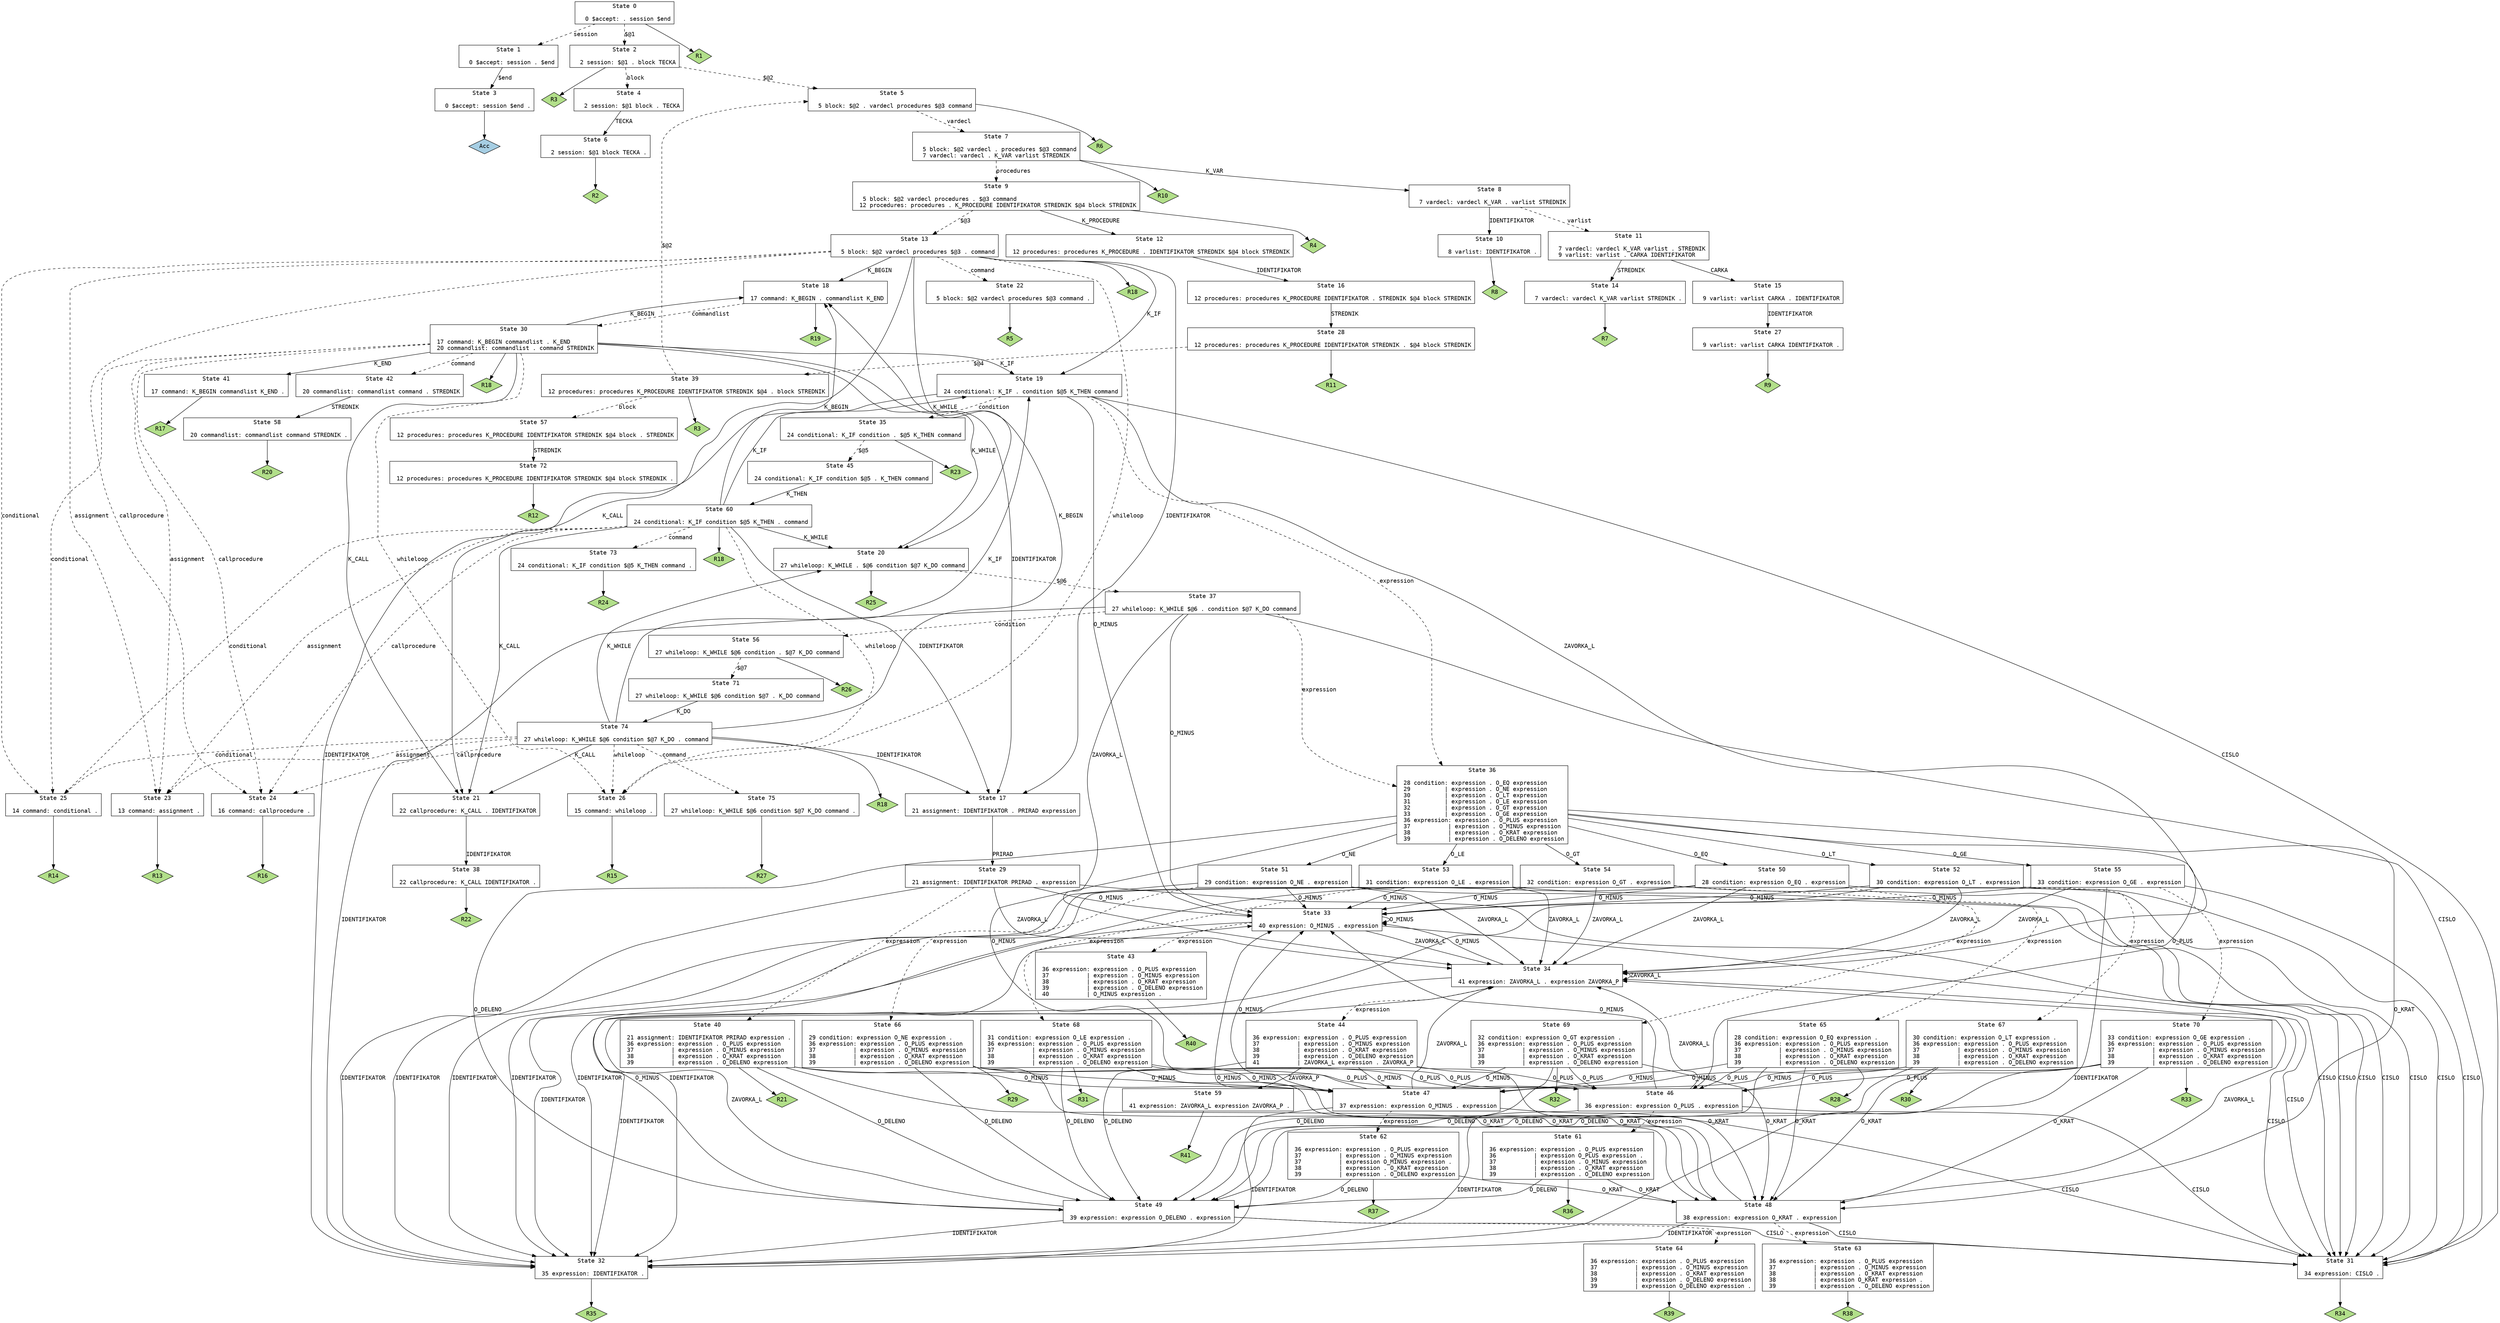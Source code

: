 // Generated by GNU Bison 3.0.4.
// Report bugs to <bug-bison@gnu.org>.
// Home page: <http://www.gnu.org/software/bison/>.

digraph "pl0_proc.y"
{
  node [fontname = courier, shape = box, colorscheme = paired6]
  edge [fontname = courier]

  0 [label="State 0\n\l  0 $accept: . session $end\l"]
  0 -> 1 [style=dashed label="session"]
  0 -> 2 [style=dashed label="$@1"]
  0 -> "0R1" [style=solid]
 "0R1" [label="R1", fillcolor=3, shape=diamond, style=filled]
  1 [label="State 1\n\l  0 $accept: session . $end\l"]
  1 -> 3 [style=solid label="$end"]
  2 [label="State 2\n\l  2 session: $@1 . block TECKA\l"]
  2 -> 4 [style=dashed label="block"]
  2 -> 5 [style=dashed label="$@2"]
  2 -> "2R3" [style=solid]
 "2R3" [label="R3", fillcolor=3, shape=diamond, style=filled]
  3 [label="State 3\n\l  0 $accept: session $end .\l"]
  3 -> "3R0" [style=solid]
 "3R0" [label="Acc", fillcolor=1, shape=diamond, style=filled]
  4 [label="State 4\n\l  2 session: $@1 block . TECKA\l"]
  4 -> 6 [style=solid label="TECKA"]
  5 [label="State 5\n\l  5 block: $@2 . vardecl procedures $@3 command\l"]
  5 -> 7 [style=dashed label="vardecl"]
  5 -> "5R6" [style=solid]
 "5R6" [label="R6", fillcolor=3, shape=diamond, style=filled]
  6 [label="State 6\n\l  2 session: $@1 block TECKA .\l"]
  6 -> "6R2" [style=solid]
 "6R2" [label="R2", fillcolor=3, shape=diamond, style=filled]
  7 [label="State 7\n\l  5 block: $@2 vardecl . procedures $@3 command\l  7 vardecl: vardecl . K_VAR varlist STREDNIK\l"]
  7 -> 8 [style=solid label="K_VAR"]
  7 -> 9 [style=dashed label="procedures"]
  7 -> "7R10" [style=solid]
 "7R10" [label="R10", fillcolor=3, shape=diamond, style=filled]
  8 [label="State 8\n\l  7 vardecl: vardecl K_VAR . varlist STREDNIK\l"]
  8 -> 10 [style=solid label="IDENTIFIKATOR"]
  8 -> 11 [style=dashed label="varlist"]
  9 [label="State 9\n\l  5 block: $@2 vardecl procedures . $@3 command\l 12 procedures: procedures . K_PROCEDURE IDENTIFIKATOR STREDNIK $@4 block STREDNIK\l"]
  9 -> 12 [style=solid label="K_PROCEDURE"]
  9 -> 13 [style=dashed label="$@3"]
  9 -> "9R4" [style=solid]
 "9R4" [label="R4", fillcolor=3, shape=diamond, style=filled]
  10 [label="State 10\n\l  8 varlist: IDENTIFIKATOR .\l"]
  10 -> "10R8" [style=solid]
 "10R8" [label="R8", fillcolor=3, shape=diamond, style=filled]
  11 [label="State 11\n\l  7 vardecl: vardecl K_VAR varlist . STREDNIK\l  9 varlist: varlist . CARKA IDENTIFIKATOR\l"]
  11 -> 14 [style=solid label="STREDNIK"]
  11 -> 15 [style=solid label="CARKA"]
  12 [label="State 12\n\l 12 procedures: procedures K_PROCEDURE . IDENTIFIKATOR STREDNIK $@4 block STREDNIK\l"]
  12 -> 16 [style=solid label="IDENTIFIKATOR"]
  13 [label="State 13\n\l  5 block: $@2 vardecl procedures $@3 . command\l"]
  13 -> 17 [style=solid label="IDENTIFIKATOR"]
  13 -> 18 [style=solid label="K_BEGIN"]
  13 -> 19 [style=solid label="K_IF"]
  13 -> 20 [style=solid label="K_WHILE"]
  13 -> 21 [style=solid label="K_CALL"]
  13 -> 22 [style=dashed label="command"]
  13 -> 23 [style=dashed label="assignment"]
  13 -> 24 [style=dashed label="callprocedure"]
  13 -> 25 [style=dashed label="conditional"]
  13 -> 26 [style=dashed label="whileloop"]
  13 -> "13R18" [style=solid]
 "13R18" [label="R18", fillcolor=3, shape=diamond, style=filled]
  14 [label="State 14\n\l  7 vardecl: vardecl K_VAR varlist STREDNIK .\l"]
  14 -> "14R7" [style=solid]
 "14R7" [label="R7", fillcolor=3, shape=diamond, style=filled]
  15 [label="State 15\n\l  9 varlist: varlist CARKA . IDENTIFIKATOR\l"]
  15 -> 27 [style=solid label="IDENTIFIKATOR"]
  16 [label="State 16\n\l 12 procedures: procedures K_PROCEDURE IDENTIFIKATOR . STREDNIK $@4 block STREDNIK\l"]
  16 -> 28 [style=solid label="STREDNIK"]
  17 [label="State 17\n\l 21 assignment: IDENTIFIKATOR . PRIRAD expression\l"]
  17 -> 29 [style=solid label="PRIRAD"]
  18 [label="State 18\n\l 17 command: K_BEGIN . commandlist K_END\l"]
  18 -> 30 [style=dashed label="commandlist"]
  18 -> "18R19" [style=solid]
 "18R19" [label="R19", fillcolor=3, shape=diamond, style=filled]
  19 [label="State 19\n\l 24 conditional: K_IF . condition $@5 K_THEN command\l"]
  19 -> 31 [style=solid label="CISLO"]
  19 -> 32 [style=solid label="IDENTIFIKATOR"]
  19 -> 33 [style=solid label="O_MINUS"]
  19 -> 34 [style=solid label="ZAVORKA_L"]
  19 -> 35 [style=dashed label="condition"]
  19 -> 36 [style=dashed label="expression"]
  20 [label="State 20\n\l 27 whileloop: K_WHILE . $@6 condition $@7 K_DO command\l"]
  20 -> 37 [style=dashed label="$@6"]
  20 -> "20R25" [style=solid]
 "20R25" [label="R25", fillcolor=3, shape=diamond, style=filled]
  21 [label="State 21\n\l 22 callprocedure: K_CALL . IDENTIFIKATOR\l"]
  21 -> 38 [style=solid label="IDENTIFIKATOR"]
  22 [label="State 22\n\l  5 block: $@2 vardecl procedures $@3 command .\l"]
  22 -> "22R5" [style=solid]
 "22R5" [label="R5", fillcolor=3, shape=diamond, style=filled]
  23 [label="State 23\n\l 13 command: assignment .\l"]
  23 -> "23R13" [style=solid]
 "23R13" [label="R13", fillcolor=3, shape=diamond, style=filled]
  24 [label="State 24\n\l 16 command: callprocedure .\l"]
  24 -> "24R16" [style=solid]
 "24R16" [label="R16", fillcolor=3, shape=diamond, style=filled]
  25 [label="State 25\n\l 14 command: conditional .\l"]
  25 -> "25R14" [style=solid]
 "25R14" [label="R14", fillcolor=3, shape=diamond, style=filled]
  26 [label="State 26\n\l 15 command: whileloop .\l"]
  26 -> "26R15" [style=solid]
 "26R15" [label="R15", fillcolor=3, shape=diamond, style=filled]
  27 [label="State 27\n\l  9 varlist: varlist CARKA IDENTIFIKATOR .\l"]
  27 -> "27R9" [style=solid]
 "27R9" [label="R9", fillcolor=3, shape=diamond, style=filled]
  28 [label="State 28\n\l 12 procedures: procedures K_PROCEDURE IDENTIFIKATOR STREDNIK . $@4 block STREDNIK\l"]
  28 -> 39 [style=dashed label="$@4"]
  28 -> "28R11" [style=solid]
 "28R11" [label="R11", fillcolor=3, shape=diamond, style=filled]
  29 [label="State 29\n\l 21 assignment: IDENTIFIKATOR PRIRAD . expression\l"]
  29 -> 31 [style=solid label="CISLO"]
  29 -> 32 [style=solid label="IDENTIFIKATOR"]
  29 -> 33 [style=solid label="O_MINUS"]
  29 -> 34 [style=solid label="ZAVORKA_L"]
  29 -> 40 [style=dashed label="expression"]
  30 [label="State 30\n\l 17 command: K_BEGIN commandlist . K_END\l 20 commandlist: commandlist . command STREDNIK\l"]
  30 -> 17 [style=solid label="IDENTIFIKATOR"]
  30 -> 18 [style=solid label="K_BEGIN"]
  30 -> 41 [style=solid label="K_END"]
  30 -> 19 [style=solid label="K_IF"]
  30 -> 20 [style=solid label="K_WHILE"]
  30 -> 21 [style=solid label="K_CALL"]
  30 -> 42 [style=dashed label="command"]
  30 -> 23 [style=dashed label="assignment"]
  30 -> 24 [style=dashed label="callprocedure"]
  30 -> 25 [style=dashed label="conditional"]
  30 -> 26 [style=dashed label="whileloop"]
  30 -> "30R18" [style=solid]
 "30R18" [label="R18", fillcolor=3, shape=diamond, style=filled]
  31 [label="State 31\n\l 34 expression: CISLO .\l"]
  31 -> "31R34" [style=solid]
 "31R34" [label="R34", fillcolor=3, shape=diamond, style=filled]
  32 [label="State 32\n\l 35 expression: IDENTIFIKATOR .\l"]
  32 -> "32R35" [style=solid]
 "32R35" [label="R35", fillcolor=3, shape=diamond, style=filled]
  33 [label="State 33\n\l 40 expression: O_MINUS . expression\l"]
  33 -> 31 [style=solid label="CISLO"]
  33 -> 32 [style=solid label="IDENTIFIKATOR"]
  33 -> 33 [style=solid label="O_MINUS"]
  33 -> 34 [style=solid label="ZAVORKA_L"]
  33 -> 43 [style=dashed label="expression"]
  34 [label="State 34\n\l 41 expression: ZAVORKA_L . expression ZAVORKA_P\l"]
  34 -> 31 [style=solid label="CISLO"]
  34 -> 32 [style=solid label="IDENTIFIKATOR"]
  34 -> 33 [style=solid label="O_MINUS"]
  34 -> 34 [style=solid label="ZAVORKA_L"]
  34 -> 44 [style=dashed label="expression"]
  35 [label="State 35\n\l 24 conditional: K_IF condition . $@5 K_THEN command\l"]
  35 -> 45 [style=dashed label="$@5"]
  35 -> "35R23" [style=solid]
 "35R23" [label="R23", fillcolor=3, shape=diamond, style=filled]
  36 [label="State 36\n\l 28 condition: expression . O_EQ expression\l 29          | expression . O_NE expression\l 30          | expression . O_LT expression\l 31          | expression . O_LE expression\l 32          | expression . O_GT expression\l 33          | expression . O_GE expression\l 36 expression: expression . O_PLUS expression\l 37           | expression . O_MINUS expression\l 38           | expression . O_KRAT expression\l 39           | expression . O_DELENO expression\l"]
  36 -> 46 [style=solid label="O_PLUS"]
  36 -> 47 [style=solid label="O_MINUS"]
  36 -> 48 [style=solid label="O_KRAT"]
  36 -> 49 [style=solid label="O_DELENO"]
  36 -> 50 [style=solid label="O_EQ"]
  36 -> 51 [style=solid label="O_NE"]
  36 -> 52 [style=solid label="O_LT"]
  36 -> 53 [style=solid label="O_LE"]
  36 -> 54 [style=solid label="O_GT"]
  36 -> 55 [style=solid label="O_GE"]
  37 [label="State 37\n\l 27 whileloop: K_WHILE $@6 . condition $@7 K_DO command\l"]
  37 -> 31 [style=solid label="CISLO"]
  37 -> 32 [style=solid label="IDENTIFIKATOR"]
  37 -> 33 [style=solid label="O_MINUS"]
  37 -> 34 [style=solid label="ZAVORKA_L"]
  37 -> 56 [style=dashed label="condition"]
  37 -> 36 [style=dashed label="expression"]
  38 [label="State 38\n\l 22 callprocedure: K_CALL IDENTIFIKATOR .\l"]
  38 -> "38R22" [style=solid]
 "38R22" [label="R22", fillcolor=3, shape=diamond, style=filled]
  39 [label="State 39\n\l 12 procedures: procedures K_PROCEDURE IDENTIFIKATOR STREDNIK $@4 . block STREDNIK\l"]
  39 -> 57 [style=dashed label="block"]
  39 -> 5 [style=dashed label="$@2"]
  39 -> "39R3" [style=solid]
 "39R3" [label="R3", fillcolor=3, shape=diamond, style=filled]
  40 [label="State 40\n\l 21 assignment: IDENTIFIKATOR PRIRAD expression .\l 36 expression: expression . O_PLUS expression\l 37           | expression . O_MINUS expression\l 38           | expression . O_KRAT expression\l 39           | expression . O_DELENO expression\l"]
  40 -> 46 [style=solid label="O_PLUS"]
  40 -> 47 [style=solid label="O_MINUS"]
  40 -> 48 [style=solid label="O_KRAT"]
  40 -> 49 [style=solid label="O_DELENO"]
  40 -> "40R21" [style=solid]
 "40R21" [label="R21", fillcolor=3, shape=diamond, style=filled]
  41 [label="State 41\n\l 17 command: K_BEGIN commandlist K_END .\l"]
  41 -> "41R17" [style=solid]
 "41R17" [label="R17", fillcolor=3, shape=diamond, style=filled]
  42 [label="State 42\n\l 20 commandlist: commandlist command . STREDNIK\l"]
  42 -> 58 [style=solid label="STREDNIK"]
  43 [label="State 43\n\l 36 expression: expression . O_PLUS expression\l 37           | expression . O_MINUS expression\l 38           | expression . O_KRAT expression\l 39           | expression . O_DELENO expression\l 40           | O_MINUS expression .\l"]
  43 -> "43R40" [style=solid]
 "43R40" [label="R40", fillcolor=3, shape=diamond, style=filled]
  44 [label="State 44\n\l 36 expression: expression . O_PLUS expression\l 37           | expression . O_MINUS expression\l 38           | expression . O_KRAT expression\l 39           | expression . O_DELENO expression\l 41           | ZAVORKA_L expression . ZAVORKA_P\l"]
  44 -> 46 [style=solid label="O_PLUS"]
  44 -> 47 [style=solid label="O_MINUS"]
  44 -> 48 [style=solid label="O_KRAT"]
  44 -> 49 [style=solid label="O_DELENO"]
  44 -> 59 [style=solid label="ZAVORKA_P"]
  45 [label="State 45\n\l 24 conditional: K_IF condition $@5 . K_THEN command\l"]
  45 -> 60 [style=solid label="K_THEN"]
  46 [label="State 46\n\l 36 expression: expression O_PLUS . expression\l"]
  46 -> 31 [style=solid label="CISLO"]
  46 -> 32 [style=solid label="IDENTIFIKATOR"]
  46 -> 33 [style=solid label="O_MINUS"]
  46 -> 34 [style=solid label="ZAVORKA_L"]
  46 -> 61 [style=dashed label="expression"]
  47 [label="State 47\n\l 37 expression: expression O_MINUS . expression\l"]
  47 -> 31 [style=solid label="CISLO"]
  47 -> 32 [style=solid label="IDENTIFIKATOR"]
  47 -> 33 [style=solid label="O_MINUS"]
  47 -> 34 [style=solid label="ZAVORKA_L"]
  47 -> 62 [style=dashed label="expression"]
  48 [label="State 48\n\l 38 expression: expression O_KRAT . expression\l"]
  48 -> 31 [style=solid label="CISLO"]
  48 -> 32 [style=solid label="IDENTIFIKATOR"]
  48 -> 33 [style=solid label="O_MINUS"]
  48 -> 34 [style=solid label="ZAVORKA_L"]
  48 -> 63 [style=dashed label="expression"]
  49 [label="State 49\n\l 39 expression: expression O_DELENO . expression\l"]
  49 -> 31 [style=solid label="CISLO"]
  49 -> 32 [style=solid label="IDENTIFIKATOR"]
  49 -> 33 [style=solid label="O_MINUS"]
  49 -> 34 [style=solid label="ZAVORKA_L"]
  49 -> 64 [style=dashed label="expression"]
  50 [label="State 50\n\l 28 condition: expression O_EQ . expression\l"]
  50 -> 31 [style=solid label="CISLO"]
  50 -> 32 [style=solid label="IDENTIFIKATOR"]
  50 -> 33 [style=solid label="O_MINUS"]
  50 -> 34 [style=solid label="ZAVORKA_L"]
  50 -> 65 [style=dashed label="expression"]
  51 [label="State 51\n\l 29 condition: expression O_NE . expression\l"]
  51 -> 31 [style=solid label="CISLO"]
  51 -> 32 [style=solid label="IDENTIFIKATOR"]
  51 -> 33 [style=solid label="O_MINUS"]
  51 -> 34 [style=solid label="ZAVORKA_L"]
  51 -> 66 [style=dashed label="expression"]
  52 [label="State 52\n\l 30 condition: expression O_LT . expression\l"]
  52 -> 31 [style=solid label="CISLO"]
  52 -> 32 [style=solid label="IDENTIFIKATOR"]
  52 -> 33 [style=solid label="O_MINUS"]
  52 -> 34 [style=solid label="ZAVORKA_L"]
  52 -> 67 [style=dashed label="expression"]
  53 [label="State 53\n\l 31 condition: expression O_LE . expression\l"]
  53 -> 31 [style=solid label="CISLO"]
  53 -> 32 [style=solid label="IDENTIFIKATOR"]
  53 -> 33 [style=solid label="O_MINUS"]
  53 -> 34 [style=solid label="ZAVORKA_L"]
  53 -> 68 [style=dashed label="expression"]
  54 [label="State 54\n\l 32 condition: expression O_GT . expression\l"]
  54 -> 31 [style=solid label="CISLO"]
  54 -> 32 [style=solid label="IDENTIFIKATOR"]
  54 -> 33 [style=solid label="O_MINUS"]
  54 -> 34 [style=solid label="ZAVORKA_L"]
  54 -> 69 [style=dashed label="expression"]
  55 [label="State 55\n\l 33 condition: expression O_GE . expression\l"]
  55 -> 31 [style=solid label="CISLO"]
  55 -> 32 [style=solid label="IDENTIFIKATOR"]
  55 -> 33 [style=solid label="O_MINUS"]
  55 -> 34 [style=solid label="ZAVORKA_L"]
  55 -> 70 [style=dashed label="expression"]
  56 [label="State 56\n\l 27 whileloop: K_WHILE $@6 condition . $@7 K_DO command\l"]
  56 -> 71 [style=dashed label="$@7"]
  56 -> "56R26" [style=solid]
 "56R26" [label="R26", fillcolor=3, shape=diamond, style=filled]
  57 [label="State 57\n\l 12 procedures: procedures K_PROCEDURE IDENTIFIKATOR STREDNIK $@4 block . STREDNIK\l"]
  57 -> 72 [style=solid label="STREDNIK"]
  58 [label="State 58\n\l 20 commandlist: commandlist command STREDNIK .\l"]
  58 -> "58R20" [style=solid]
 "58R20" [label="R20", fillcolor=3, shape=diamond, style=filled]
  59 [label="State 59\n\l 41 expression: ZAVORKA_L expression ZAVORKA_P .\l"]
  59 -> "59R41" [style=solid]
 "59R41" [label="R41", fillcolor=3, shape=diamond, style=filled]
  60 [label="State 60\n\l 24 conditional: K_IF condition $@5 K_THEN . command\l"]
  60 -> 17 [style=solid label="IDENTIFIKATOR"]
  60 -> 18 [style=solid label="K_BEGIN"]
  60 -> 19 [style=solid label="K_IF"]
  60 -> 20 [style=solid label="K_WHILE"]
  60 -> 21 [style=solid label="K_CALL"]
  60 -> 73 [style=dashed label="command"]
  60 -> 23 [style=dashed label="assignment"]
  60 -> 24 [style=dashed label="callprocedure"]
  60 -> 25 [style=dashed label="conditional"]
  60 -> 26 [style=dashed label="whileloop"]
  60 -> "60R18" [style=solid]
 "60R18" [label="R18", fillcolor=3, shape=diamond, style=filled]
  61 [label="State 61\n\l 36 expression: expression . O_PLUS expression\l 36           | expression O_PLUS expression .\l 37           | expression . O_MINUS expression\l 38           | expression . O_KRAT expression\l 39           | expression . O_DELENO expression\l"]
  61 -> 48 [style=solid label="O_KRAT"]
  61 -> 49 [style=solid label="O_DELENO"]
  61 -> "61R36" [style=solid]
 "61R36" [label="R36", fillcolor=3, shape=diamond, style=filled]
  62 [label="State 62\n\l 36 expression: expression . O_PLUS expression\l 37           | expression . O_MINUS expression\l 37           | expression O_MINUS expression .\l 38           | expression . O_KRAT expression\l 39           | expression . O_DELENO expression\l"]
  62 -> 48 [style=solid label="O_KRAT"]
  62 -> 49 [style=solid label="O_DELENO"]
  62 -> "62R37" [style=solid]
 "62R37" [label="R37", fillcolor=3, shape=diamond, style=filled]
  63 [label="State 63\n\l 36 expression: expression . O_PLUS expression\l 37           | expression . O_MINUS expression\l 38           | expression . O_KRAT expression\l 38           | expression O_KRAT expression .\l 39           | expression . O_DELENO expression\l"]
  63 -> "63R38" [style=solid]
 "63R38" [label="R38", fillcolor=3, shape=diamond, style=filled]
  64 [label="State 64\n\l 36 expression: expression . O_PLUS expression\l 37           | expression . O_MINUS expression\l 38           | expression . O_KRAT expression\l 39           | expression . O_DELENO expression\l 39           | expression O_DELENO expression .\l"]
  64 -> "64R39" [style=solid]
 "64R39" [label="R39", fillcolor=3, shape=diamond, style=filled]
  65 [label="State 65\n\l 28 condition: expression O_EQ expression .\l 36 expression: expression . O_PLUS expression\l 37           | expression . O_MINUS expression\l 38           | expression . O_KRAT expression\l 39           | expression . O_DELENO expression\l"]
  65 -> 46 [style=solid label="O_PLUS"]
  65 -> 47 [style=solid label="O_MINUS"]
  65 -> 48 [style=solid label="O_KRAT"]
  65 -> 49 [style=solid label="O_DELENO"]
  65 -> "65R28" [style=solid]
 "65R28" [label="R28", fillcolor=3, shape=diamond, style=filled]
  66 [label="State 66\n\l 29 condition: expression O_NE expression .\l 36 expression: expression . O_PLUS expression\l 37           | expression . O_MINUS expression\l 38           | expression . O_KRAT expression\l 39           | expression . O_DELENO expression\l"]
  66 -> 46 [style=solid label="O_PLUS"]
  66 -> 47 [style=solid label="O_MINUS"]
  66 -> 48 [style=solid label="O_KRAT"]
  66 -> 49 [style=solid label="O_DELENO"]
  66 -> "66R29" [style=solid]
 "66R29" [label="R29", fillcolor=3, shape=diamond, style=filled]
  67 [label="State 67\n\l 30 condition: expression O_LT expression .\l 36 expression: expression . O_PLUS expression\l 37           | expression . O_MINUS expression\l 38           | expression . O_KRAT expression\l 39           | expression . O_DELENO expression\l"]
  67 -> 46 [style=solid label="O_PLUS"]
  67 -> 47 [style=solid label="O_MINUS"]
  67 -> 48 [style=solid label="O_KRAT"]
  67 -> 49 [style=solid label="O_DELENO"]
  67 -> "67R30" [style=solid]
 "67R30" [label="R30", fillcolor=3, shape=diamond, style=filled]
  68 [label="State 68\n\l 31 condition: expression O_LE expression .\l 36 expression: expression . O_PLUS expression\l 37           | expression . O_MINUS expression\l 38           | expression . O_KRAT expression\l 39           | expression . O_DELENO expression\l"]
  68 -> 46 [style=solid label="O_PLUS"]
  68 -> 47 [style=solid label="O_MINUS"]
  68 -> 48 [style=solid label="O_KRAT"]
  68 -> 49 [style=solid label="O_DELENO"]
  68 -> "68R31" [style=solid]
 "68R31" [label="R31", fillcolor=3, shape=diamond, style=filled]
  69 [label="State 69\n\l 32 condition: expression O_GT expression .\l 36 expression: expression . O_PLUS expression\l 37           | expression . O_MINUS expression\l 38           | expression . O_KRAT expression\l 39           | expression . O_DELENO expression\l"]
  69 -> 46 [style=solid label="O_PLUS"]
  69 -> 47 [style=solid label="O_MINUS"]
  69 -> 48 [style=solid label="O_KRAT"]
  69 -> 49 [style=solid label="O_DELENO"]
  69 -> "69R32" [style=solid]
 "69R32" [label="R32", fillcolor=3, shape=diamond, style=filled]
  70 [label="State 70\n\l 33 condition: expression O_GE expression .\l 36 expression: expression . O_PLUS expression\l 37           | expression . O_MINUS expression\l 38           | expression . O_KRAT expression\l 39           | expression . O_DELENO expression\l"]
  70 -> 46 [style=solid label="O_PLUS"]
  70 -> 47 [style=solid label="O_MINUS"]
  70 -> 48 [style=solid label="O_KRAT"]
  70 -> 49 [style=solid label="O_DELENO"]
  70 -> "70R33" [style=solid]
 "70R33" [label="R33", fillcolor=3, shape=diamond, style=filled]
  71 [label="State 71\n\l 27 whileloop: K_WHILE $@6 condition $@7 . K_DO command\l"]
  71 -> 74 [style=solid label="K_DO"]
  72 [label="State 72\n\l 12 procedures: procedures K_PROCEDURE IDENTIFIKATOR STREDNIK $@4 block STREDNIK .\l"]
  72 -> "72R12" [style=solid]
 "72R12" [label="R12", fillcolor=3, shape=diamond, style=filled]
  73 [label="State 73\n\l 24 conditional: K_IF condition $@5 K_THEN command .\l"]
  73 -> "73R24" [style=solid]
 "73R24" [label="R24", fillcolor=3, shape=diamond, style=filled]
  74 [label="State 74\n\l 27 whileloop: K_WHILE $@6 condition $@7 K_DO . command\l"]
  74 -> 17 [style=solid label="IDENTIFIKATOR"]
  74 -> 18 [style=solid label="K_BEGIN"]
  74 -> 19 [style=solid label="K_IF"]
  74 -> 20 [style=solid label="K_WHILE"]
  74 -> 21 [style=solid label="K_CALL"]
  74 -> 75 [style=dashed label="command"]
  74 -> 23 [style=dashed label="assignment"]
  74 -> 24 [style=dashed label="callprocedure"]
  74 -> 25 [style=dashed label="conditional"]
  74 -> 26 [style=dashed label="whileloop"]
  74 -> "74R18" [style=solid]
 "74R18" [label="R18", fillcolor=3, shape=diamond, style=filled]
  75 [label="State 75\n\l 27 whileloop: K_WHILE $@6 condition $@7 K_DO command .\l"]
  75 -> "75R27" [style=solid]
 "75R27" [label="R27", fillcolor=3, shape=diamond, style=filled]
}
